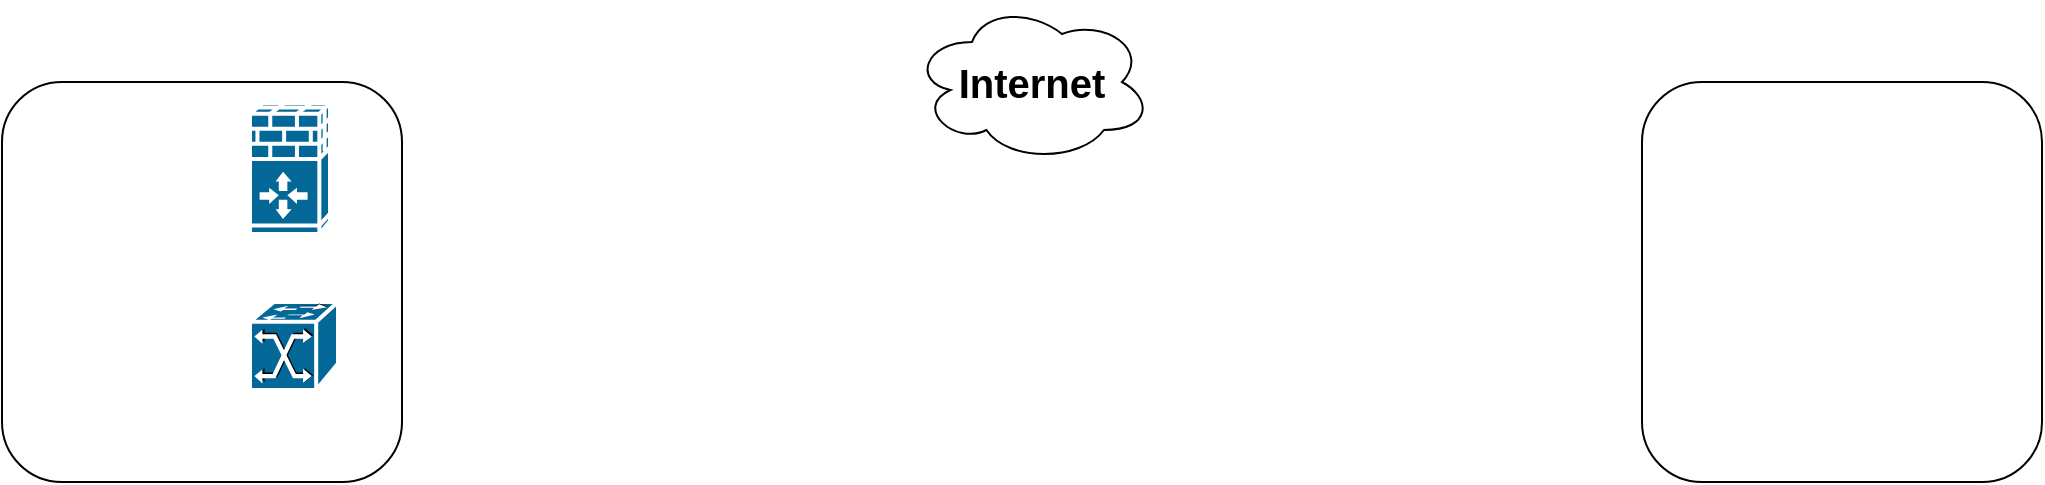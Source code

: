 <mxfile version="14.5.4" type="github">
  <diagram id="uWP4xWMcpYCmX4QcZLBW" name="第 1 页">
    <mxGraphModel dx="999" dy="588" grid="1" gridSize="10" guides="1" tooltips="1" connect="1" arrows="1" fold="1" page="1" pageScale="1" pageWidth="1169" pageHeight="827" math="0" shadow="0">
      <root>
        <mxCell id="0" />
        <mxCell id="1" parent="0" />
        <mxCell id="GNRgusI88zWWkmswRx0d-1" value="&lt;font style=&quot;font-size: 20px&quot;&gt;&lt;b&gt;Internet&lt;/b&gt;&lt;/font&gt;" style="ellipse;shape=cloud;whiteSpace=wrap;html=1;" vertex="1" parent="1">
          <mxGeometry x="525" y="80" width="120" height="80" as="geometry" />
        </mxCell>
        <mxCell id="GNRgusI88zWWkmswRx0d-3" value="" style="whiteSpace=wrap;html=1;aspect=fixed;fillColor=none;rounded=1;glass=0;" vertex="1" parent="1">
          <mxGeometry x="70" y="120" width="200" height="200" as="geometry" />
        </mxCell>
        <mxCell id="GNRgusI88zWWkmswRx0d-4" value="" style="whiteSpace=wrap;html=1;aspect=fixed;fillColor=none;rounded=1;glass=0;" vertex="1" parent="1">
          <mxGeometry x="890" y="120" width="200" height="200" as="geometry" />
        </mxCell>
        <mxCell id="GNRgusI88zWWkmswRx0d-5" value="" style="shape=mxgraph.cisco.security.ios_firewall;html=1;pointerEvents=1;dashed=0;fillColor=#036897;strokeColor=#ffffff;strokeWidth=2;verticalLabelPosition=bottom;verticalAlign=top;align=center;outlineConnect=0;rounded=1;glass=0;" vertex="1" parent="1">
          <mxGeometry x="194" y="130" width="40" height="66" as="geometry" />
        </mxCell>
        <mxCell id="GNRgusI88zWWkmswRx0d-6" value="" style="shape=mxgraph.cisco.switches.atm_fast_gigabit_etherswitch;html=1;pointerEvents=1;dashed=0;fillColor=#036897;strokeColor=#ffffff;strokeWidth=2;verticalLabelPosition=bottom;verticalAlign=top;align=center;outlineConnect=0;rounded=1;glass=0;" vertex="1" parent="1">
          <mxGeometry x="194" y="230" width="44" height="44" as="geometry" />
        </mxCell>
      </root>
    </mxGraphModel>
  </diagram>
</mxfile>
